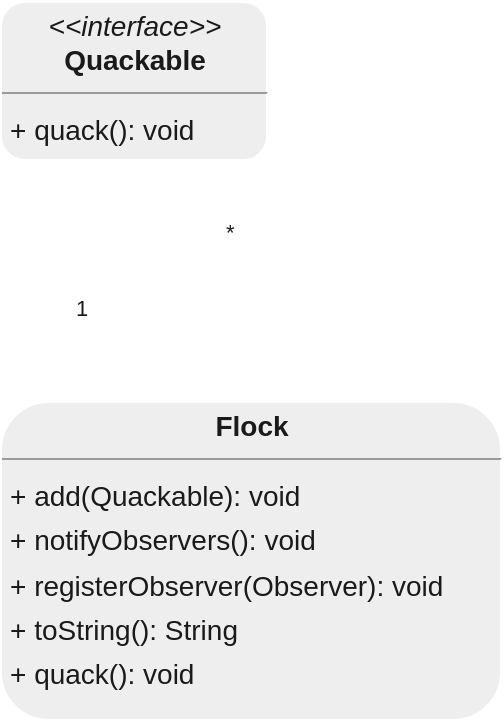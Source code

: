<mxfile version="22.1.3" type="device">
  <diagram id="MxCdYFYhG50LLys5HlP4" name="Page-1">
    <mxGraphModel dx="1450" dy="534" grid="1" gridSize="10" guides="1" tooltips="1" connect="1" arrows="1" fold="1" page="0" pageScale="1" pageWidth="850" pageHeight="1100" background="none" math="0" shadow="0">
      <root>
        <mxCell id="0" />
        <mxCell id="1" parent="0" />
        <mxCell id="node1" value="&lt;p style=&quot;margin:0px;margin-top:4px;text-align:center;&quot;&gt;&lt;b&gt;Flock&lt;/b&gt;&lt;/p&gt;&lt;hr size=&quot;1&quot;/&gt;&lt;p style=&quot;margin:0 0 0 4px;line-height:1.6;&quot;&gt;+ add(Quackable): void&lt;br/&gt;+ notifyObservers(): void&lt;br/&gt;+ registerObserver(Observer): void&lt;br/&gt;+ toString(): String&lt;br/&gt;+ quack(): void&lt;/p&gt;" style="verticalAlign=top;align=left;overflow=fill;fontSize=14;fontFamily=Helvetica;html=1;rounded=1;shadow=0;comic=0;labelBackgroundColor=none;strokeWidth=1;fillColor=#EEEEEE;strokeColor=#FFFFFF;fontColor=#1A1A1A;" parent="1" vertex="1">
          <mxGeometry x="-65.5" y="240" width="250" height="159" as="geometry" />
        </mxCell>
        <mxCell id="node0" value="&lt;p style=&quot;margin:0px;margin-top:4px;text-align:center;&quot;&gt;&lt;i&gt;&amp;lt;&amp;lt;interface&amp;gt;&amp;gt;&lt;/i&gt;&lt;br/&gt;&lt;b&gt;Quackable&lt;/b&gt;&lt;/p&gt;&lt;hr size=&quot;1&quot;/&gt;&lt;p style=&quot;margin:0 0 0 4px;line-height:1.6;&quot;&gt;+ quack(): void&lt;/p&gt;" style="verticalAlign=top;align=left;overflow=fill;fontSize=14;fontFamily=Helvetica;html=1;rounded=1;shadow=0;comic=0;labelBackgroundColor=none;strokeWidth=1;fillColor=#EEEEEE;strokeColor=#FFFFFF;fontColor=#1A1A1A;" parent="1" vertex="1">
          <mxGeometry x="-65.5" y="40" width="133" height="79" as="geometry" />
        </mxCell>
        <mxCell id="edge0" value="" style="html=1;rounded=1;edgeStyle=orthogonalEdgeStyle;dashed=1;startArrow=none;endArrow=block;endSize=12;strokeColor=#FFFFFF;exitX=0.750;exitY=0.000;exitDx=0;exitDy=0;entryX=0.750;entryY=1.001;entryDx=0;entryDy=0;labelBackgroundColor=none;fontColor=default;" parent="1" source="node1" target="node0" edge="1">
          <mxGeometry width="50" height="50" relative="1" as="geometry">
            <Array as="points">
              <mxPoint x="122" y="152" />
              <mxPoint x="80" y="152" />
              <mxPoint x="80" y="150" />
              <mxPoint x="34" y="150" />
            </Array>
          </mxGeometry>
        </mxCell>
        <mxCell id="edge1" value="" style="html=1;rounded=1;edgeStyle=orthogonalEdgeStyle;dashed=0;startArrow=diamondThinstartSize=12;endArrow=openThin;endSize=12;strokeColor=#FFFFFF;exitX=0.25;exitY=0;exitDx=0;exitDy=0;entryX=0.500;entryY=1.001;entryDx=0;entryDy=0;labelBackgroundColor=none;fontColor=default;" parent="1" source="node1" target="node0" edge="1">
          <mxGeometry width="50" height="50" relative="1" as="geometry">
            <Array as="points">
              <mxPoint x="1" y="240" />
            </Array>
          </mxGeometry>
        </mxCell>
        <mxCell id="label6" value="1" style="edgeLabel;resizable=0;html=1;align=left;verticalAlign=top;strokeColor=#FFFFFF;labelBackgroundColor=none;fontColor=#1A1A1A;rounded=1;" parent="edge1" vertex="1" connectable="0">
          <mxGeometry x="-30" y="180" as="geometry" />
        </mxCell>
        <mxCell id="label10" value="*" style="edgeLabel;resizable=0;html=1;align=left;verticalAlign=top;strokeColor=#FFFFFF;labelBackgroundColor=none;fontColor=#1A1A1A;rounded=1;" parent="edge1" vertex="1" connectable="0">
          <mxGeometry x="45" y="142" as="geometry" />
        </mxCell>
        <mxCell id="label11" value="&lt;font color=&quot;#ffffff&quot;&gt;quackers&lt;/font&gt;" style="edgeLabel;resizable=0;html=1;align=left;verticalAlign=top;strokeColor=#FFFFFF;labelBackgroundColor=none;fontColor=#1A1A1A;rounded=1;" parent="edge1" vertex="1" connectable="0">
          <mxGeometry x="-60" y="160" as="geometry" />
        </mxCell>
      </root>
    </mxGraphModel>
  </diagram>
</mxfile>
